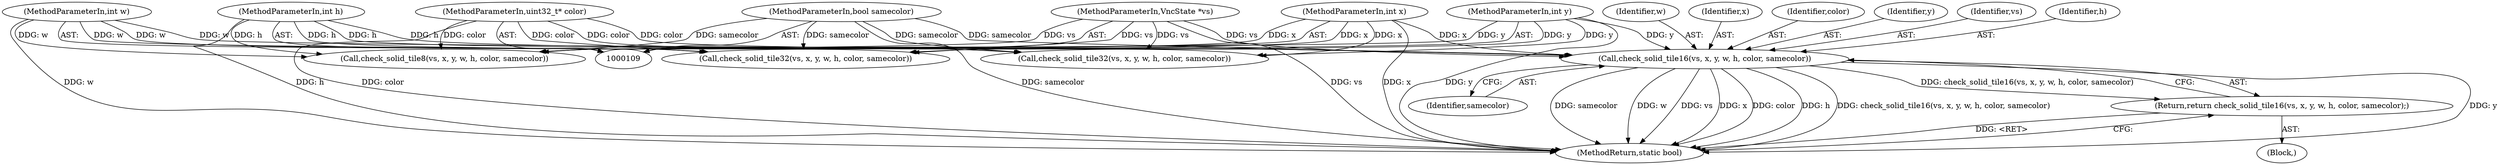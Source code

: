 digraph "0_qemu_9f64916da20eea67121d544698676295bbb105a7_0@pointer" {
"1000165" [label="(Call,check_solid_tile16(vs, x, y, w, h, color, samecolor))"];
"1000110" [label="(MethodParameterIn,VncState *vs)"];
"1000111" [label="(MethodParameterIn,int x)"];
"1000112" [label="(MethodParameterIn,int y)"];
"1000113" [label="(MethodParameterIn,int w)"];
"1000114" [label="(MethodParameterIn,int h)"];
"1000115" [label="(MethodParameterIn,uint32_t* color)"];
"1000116" [label="(MethodParameterIn,bool samecolor)"];
"1000164" [label="(Return,return check_solid_tile16(vs, x, y, w, h, color, samecolor);)"];
"1000170" [label="(Identifier,h)"];
"1000175" [label="(Call,check_solid_tile8(vs, x, y, w, h, color, samecolor))"];
"1000111" [label="(MethodParameterIn,int x)"];
"1000113" [label="(MethodParameterIn,int w)"];
"1000165" [label="(Call,check_solid_tile16(vs, x, y, w, h, color, samecolor))"];
"1000985" [label="(MethodReturn,static bool)"];
"1000114" [label="(MethodParameterIn,int h)"];
"1000169" [label="(Identifier,w)"];
"1000172" [label="(Identifier,samecolor)"];
"1000167" [label="(Identifier,x)"];
"1000171" [label="(Identifier,color)"];
"1000115" [label="(MethodParameterIn,uint32_t* color)"];
"1000155" [label="(Call,check_solid_tile32(vs, x, y, w, h, color, samecolor))"];
"1000110" [label="(MethodParameterIn,VncState *vs)"];
"1000168" [label="(Identifier,y)"];
"1000166" [label="(Identifier,vs)"];
"1000135" [label="(Call,check_solid_tile32(vs, x, y, w, h, color, samecolor))"];
"1000116" [label="(MethodParameterIn,bool samecolor)"];
"1000152" [label="(Block,)"];
"1000164" [label="(Return,return check_solid_tile16(vs, x, y, w, h, color, samecolor);)"];
"1000112" [label="(MethodParameterIn,int y)"];
"1000165" -> "1000164"  [label="AST: "];
"1000165" -> "1000172"  [label="CFG: "];
"1000166" -> "1000165"  [label="AST: "];
"1000167" -> "1000165"  [label="AST: "];
"1000168" -> "1000165"  [label="AST: "];
"1000169" -> "1000165"  [label="AST: "];
"1000170" -> "1000165"  [label="AST: "];
"1000171" -> "1000165"  [label="AST: "];
"1000172" -> "1000165"  [label="AST: "];
"1000164" -> "1000165"  [label="CFG: "];
"1000165" -> "1000985"  [label="DDG: y"];
"1000165" -> "1000985"  [label="DDG: samecolor"];
"1000165" -> "1000985"  [label="DDG: w"];
"1000165" -> "1000985"  [label="DDG: vs"];
"1000165" -> "1000985"  [label="DDG: x"];
"1000165" -> "1000985"  [label="DDG: color"];
"1000165" -> "1000985"  [label="DDG: h"];
"1000165" -> "1000985"  [label="DDG: check_solid_tile16(vs, x, y, w, h, color, samecolor)"];
"1000165" -> "1000164"  [label="DDG: check_solid_tile16(vs, x, y, w, h, color, samecolor)"];
"1000110" -> "1000165"  [label="DDG: vs"];
"1000111" -> "1000165"  [label="DDG: x"];
"1000112" -> "1000165"  [label="DDG: y"];
"1000113" -> "1000165"  [label="DDG: w"];
"1000114" -> "1000165"  [label="DDG: h"];
"1000115" -> "1000165"  [label="DDG: color"];
"1000116" -> "1000165"  [label="DDG: samecolor"];
"1000110" -> "1000109"  [label="AST: "];
"1000110" -> "1000985"  [label="DDG: vs"];
"1000110" -> "1000135"  [label="DDG: vs"];
"1000110" -> "1000155"  [label="DDG: vs"];
"1000110" -> "1000175"  [label="DDG: vs"];
"1000111" -> "1000109"  [label="AST: "];
"1000111" -> "1000985"  [label="DDG: x"];
"1000111" -> "1000135"  [label="DDG: x"];
"1000111" -> "1000155"  [label="DDG: x"];
"1000111" -> "1000175"  [label="DDG: x"];
"1000112" -> "1000109"  [label="AST: "];
"1000112" -> "1000985"  [label="DDG: y"];
"1000112" -> "1000135"  [label="DDG: y"];
"1000112" -> "1000155"  [label="DDG: y"];
"1000112" -> "1000175"  [label="DDG: y"];
"1000113" -> "1000109"  [label="AST: "];
"1000113" -> "1000985"  [label="DDG: w"];
"1000113" -> "1000135"  [label="DDG: w"];
"1000113" -> "1000155"  [label="DDG: w"];
"1000113" -> "1000175"  [label="DDG: w"];
"1000114" -> "1000109"  [label="AST: "];
"1000114" -> "1000985"  [label="DDG: h"];
"1000114" -> "1000135"  [label="DDG: h"];
"1000114" -> "1000155"  [label="DDG: h"];
"1000114" -> "1000175"  [label="DDG: h"];
"1000115" -> "1000109"  [label="AST: "];
"1000115" -> "1000985"  [label="DDG: color"];
"1000115" -> "1000135"  [label="DDG: color"];
"1000115" -> "1000155"  [label="DDG: color"];
"1000115" -> "1000175"  [label="DDG: color"];
"1000116" -> "1000109"  [label="AST: "];
"1000116" -> "1000985"  [label="DDG: samecolor"];
"1000116" -> "1000135"  [label="DDG: samecolor"];
"1000116" -> "1000155"  [label="DDG: samecolor"];
"1000116" -> "1000175"  [label="DDG: samecolor"];
"1000164" -> "1000152"  [label="AST: "];
"1000985" -> "1000164"  [label="CFG: "];
"1000164" -> "1000985"  [label="DDG: <RET>"];
}
